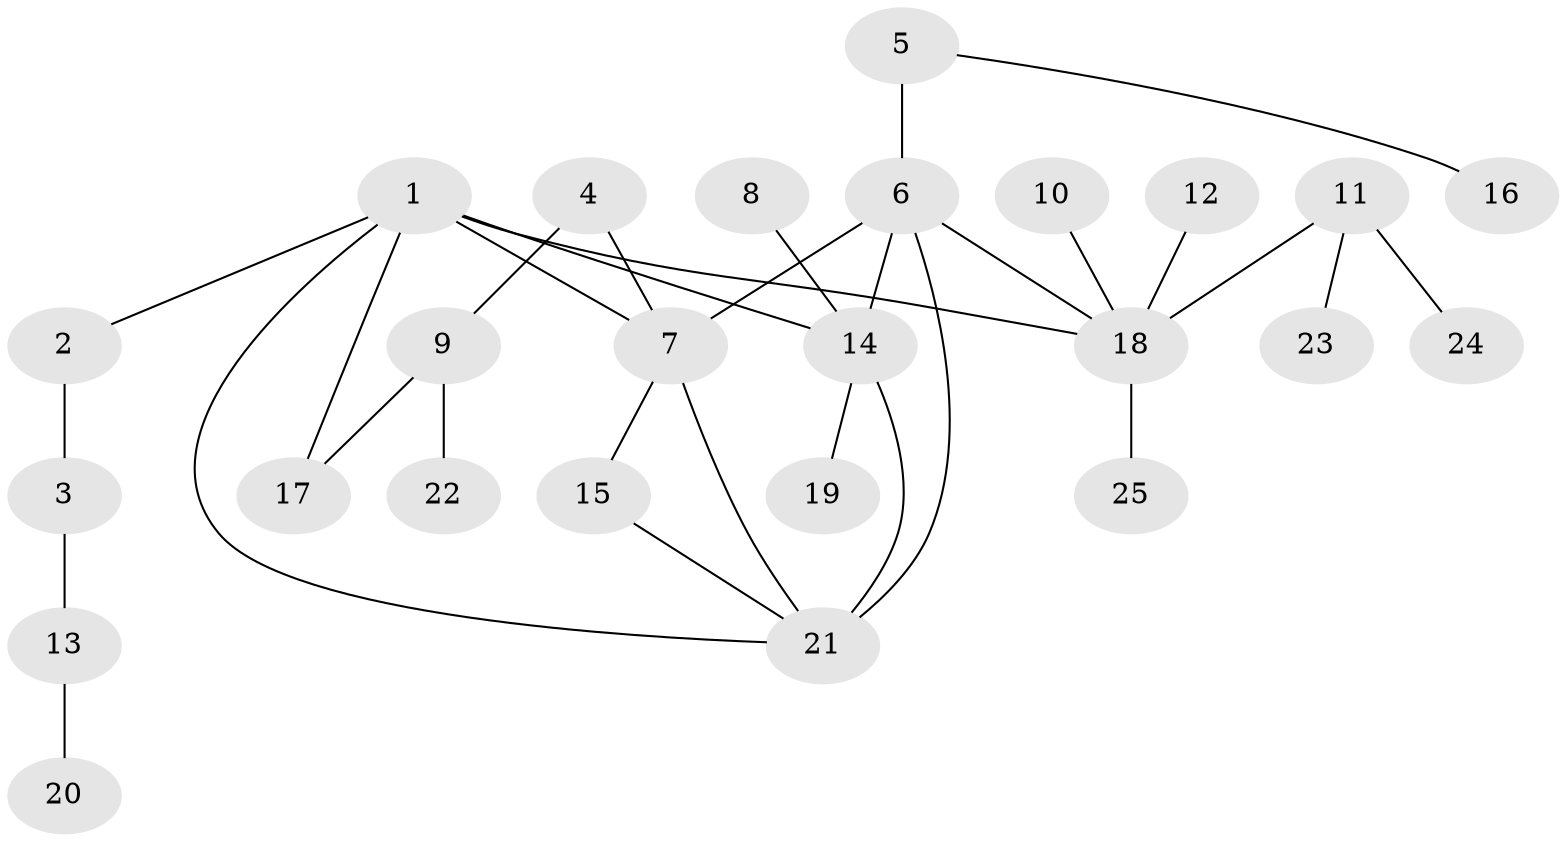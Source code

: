 // original degree distribution, {5: 0.02, 7: 0.04, 2: 0.2, 4: 0.12, 9: 0.02, 3: 0.08, 6: 0.04, 1: 0.48}
// Generated by graph-tools (version 1.1) at 2025/02/03/09/25 03:02:43]
// undirected, 25 vertices, 31 edges
graph export_dot {
graph [start="1"]
  node [color=gray90,style=filled];
  1;
  2;
  3;
  4;
  5;
  6;
  7;
  8;
  9;
  10;
  11;
  12;
  13;
  14;
  15;
  16;
  17;
  18;
  19;
  20;
  21;
  22;
  23;
  24;
  25;
  1 -- 2 [weight=1.0];
  1 -- 7 [weight=1.0];
  1 -- 14 [weight=1.0];
  1 -- 17 [weight=1.0];
  1 -- 18 [weight=1.0];
  1 -- 21 [weight=1.0];
  2 -- 3 [weight=1.0];
  3 -- 13 [weight=1.0];
  4 -- 7 [weight=1.0];
  4 -- 9 [weight=1.0];
  5 -- 6 [weight=2.0];
  5 -- 16 [weight=1.0];
  6 -- 7 [weight=2.0];
  6 -- 14 [weight=1.0];
  6 -- 18 [weight=2.0];
  6 -- 21 [weight=1.0];
  7 -- 15 [weight=1.0];
  7 -- 21 [weight=1.0];
  8 -- 14 [weight=1.0];
  9 -- 17 [weight=1.0];
  9 -- 22 [weight=1.0];
  10 -- 18 [weight=1.0];
  11 -- 18 [weight=1.0];
  11 -- 23 [weight=1.0];
  11 -- 24 [weight=1.0];
  12 -- 18 [weight=1.0];
  13 -- 20 [weight=1.0];
  14 -- 19 [weight=1.0];
  14 -- 21 [weight=2.0];
  15 -- 21 [weight=1.0];
  18 -- 25 [weight=1.0];
}

